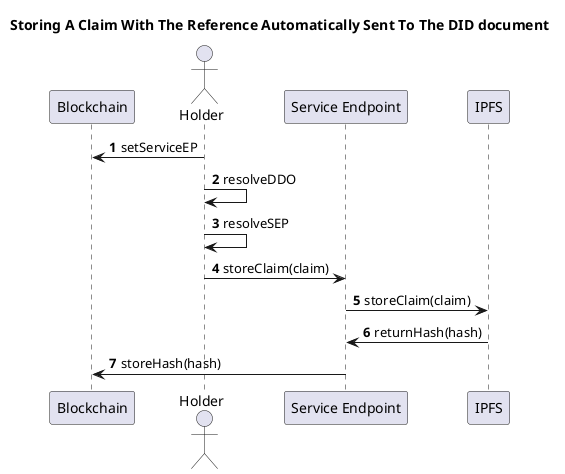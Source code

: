 @startuml
title Storing A Claim With The Reference Automatically Sent To The DID document
autonumber
actor Holder
participant "Service Endpoint" as SE
participant Blockchain order -1
Blockchain <- Holder : setServiceEP
Holder -> Holder : resolveDDO
Holder -> Holder : resolveSEP
Holder -> SE : storeClaim(claim)
SE -> IPFS : storeClaim(claim)
SE <- IPFS : returnHash(hash)
Blockchain <- SE : storeHash(hash)
@enduml